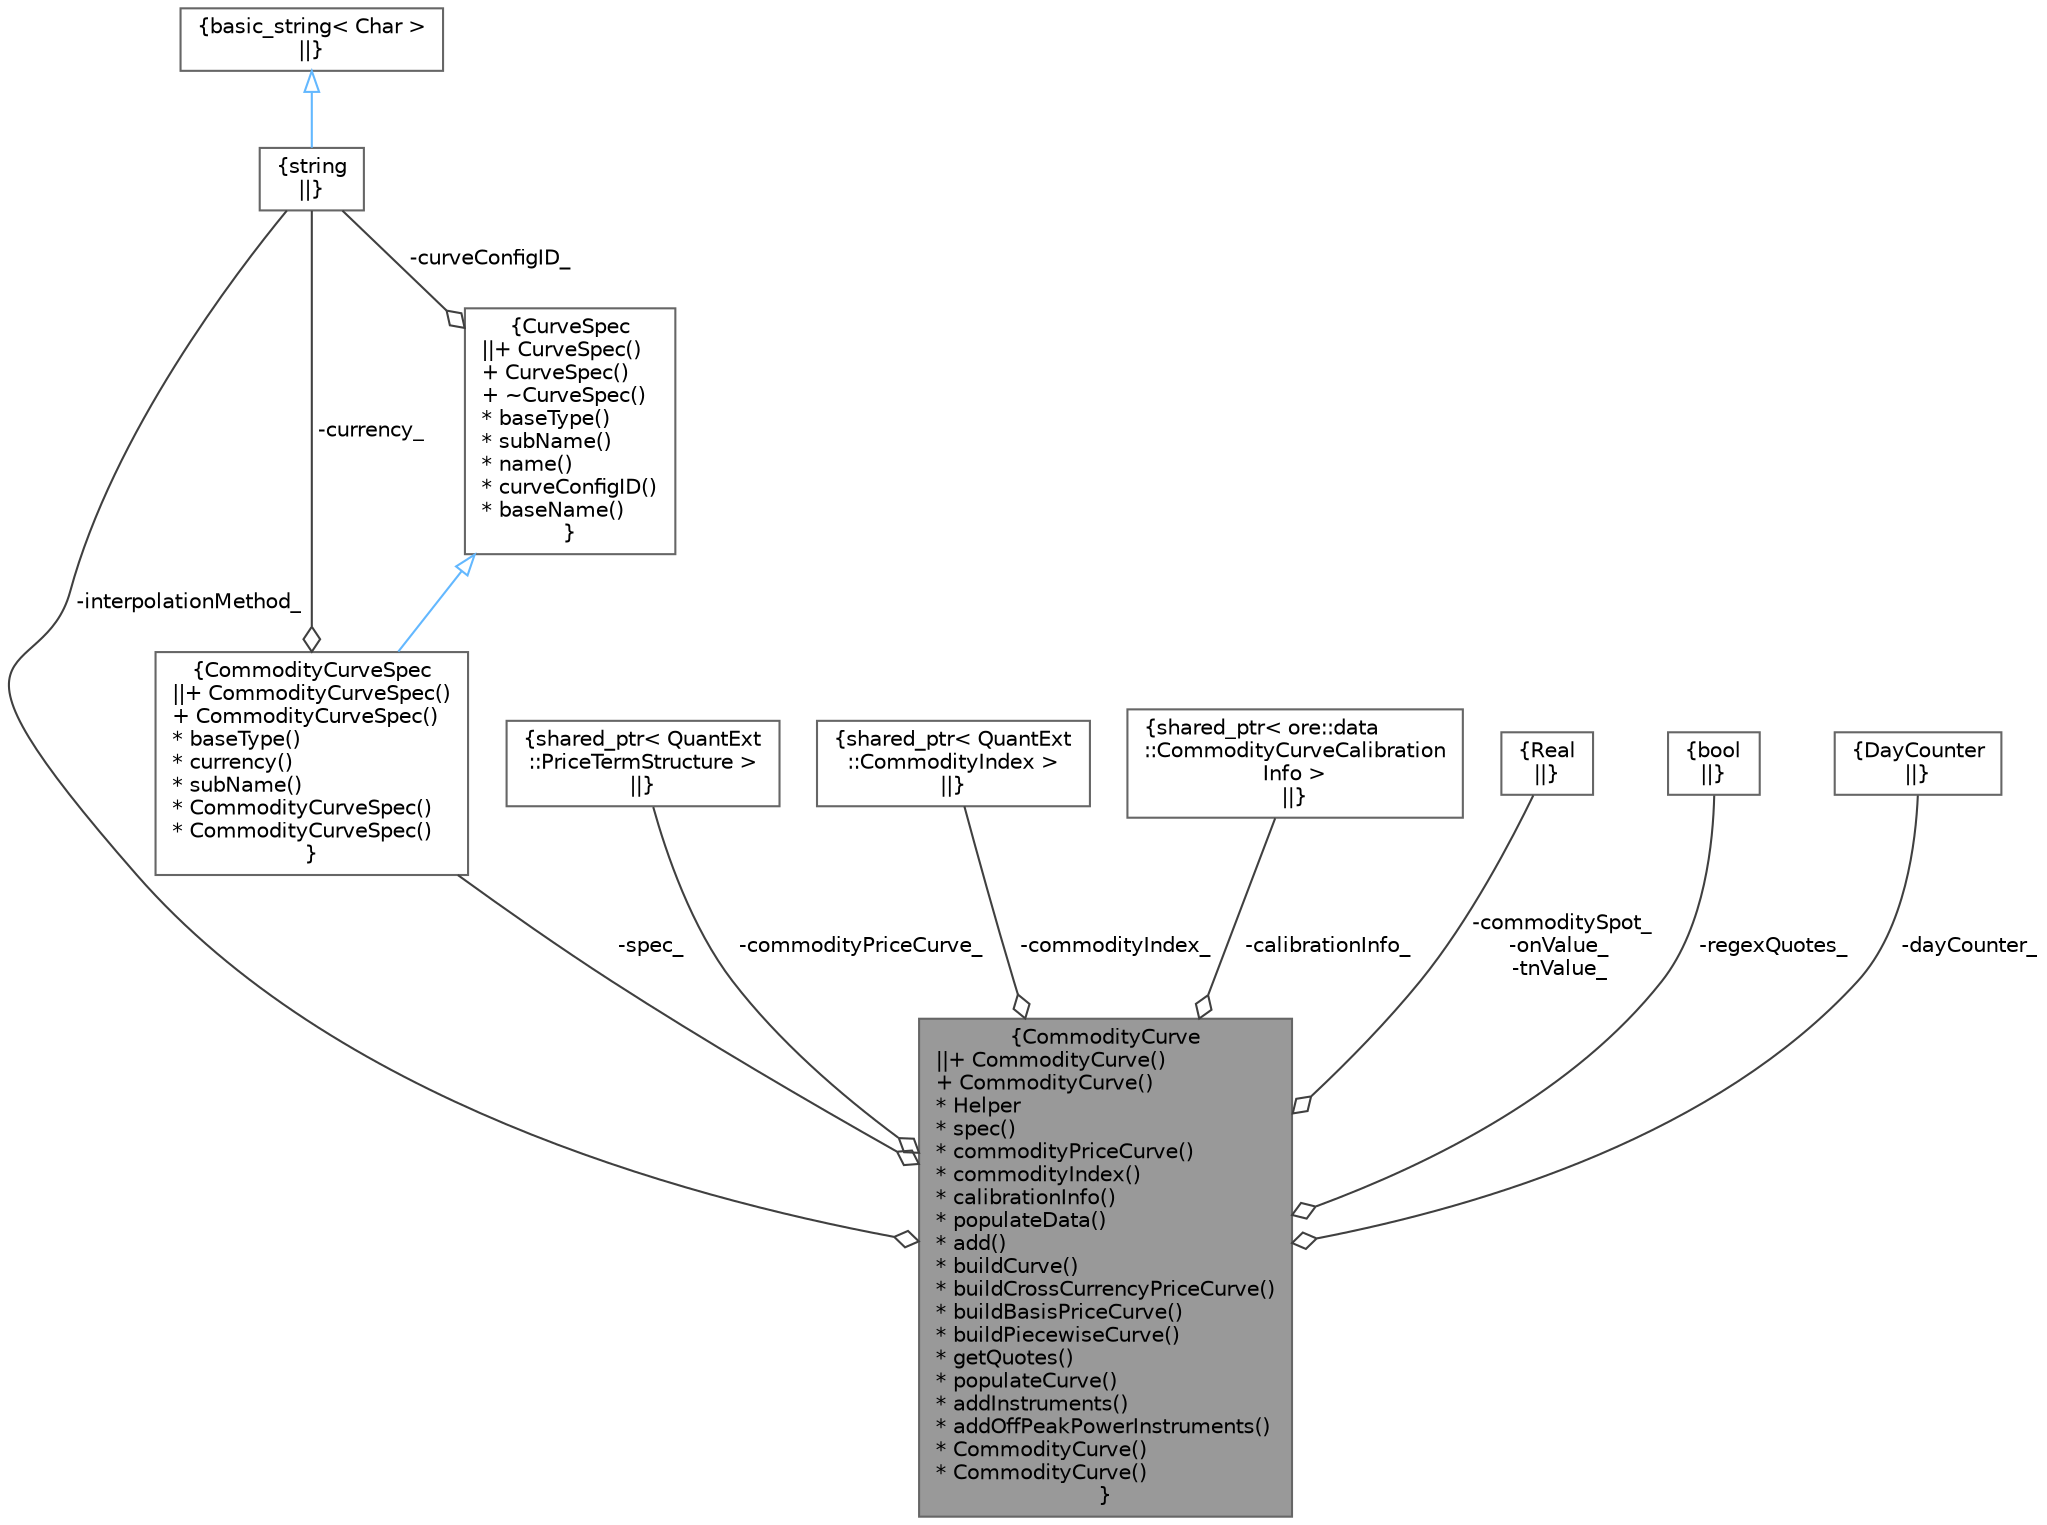 digraph "CommodityCurve"
{
 // INTERACTIVE_SVG=YES
 // LATEX_PDF_SIZE
  bgcolor="transparent";
  edge [fontname=Helvetica,fontsize=10,labelfontname=Helvetica,labelfontsize=10];
  node [fontname=Helvetica,fontsize=10,shape=box,height=0.2,width=0.4];
  Node1 [label="{CommodityCurve\n||+ CommodityCurve()\l+ CommodityCurve()\l* Helper\l* spec()\l* commodityPriceCurve()\l* commodityIndex()\l* calibrationInfo()\l* populateData()\l* add()\l* buildCurve()\l* buildCrossCurrencyPriceCurve()\l* buildBasisPriceCurve()\l* buildPiecewiseCurve()\l* getQuotes()\l* populateCurve()\l* addInstruments()\l* addOffPeakPowerInstruments()\l* CommodityCurve()\l* CommodityCurve()\l}",height=0.2,width=0.4,color="gray40", fillcolor="grey60", style="filled", fontcolor="black",tooltip=" "];
  Node2 -> Node1 [color="grey25",style="solid",label=" -spec_" ,arrowhead="odiamond"];
  Node2 [label="{CommodityCurveSpec\n||+ CommodityCurveSpec()\l+ CommodityCurveSpec()\l* baseType()\l* currency()\l* subName()\l* CommodityCurveSpec()\l* CommodityCurveSpec()\l}",height=0.2,width=0.4,color="gray40", fillcolor="white", style="filled",URL="$classore_1_1data_1_1_commodity_curve_spec.html",tooltip="Commodity curve description."];
  Node3 -> Node2 [dir="back",color="steelblue1",style="solid",arrowtail="onormal"];
  Node3 [label="{CurveSpec\n||+ CurveSpec()\l+ CurveSpec()\l+ ~CurveSpec()\l* baseType()\l* subName()\l* name()\l* curveConfigID()\l* baseName()\l}",height=0.2,width=0.4,color="gray40", fillcolor="white", style="filled",URL="$classore_1_1data_1_1_curve_spec.html",tooltip="Curve Specification."];
  Node4 -> Node3 [color="grey25",style="solid",label=" -curveConfigID_" ,arrowhead="odiamond"];
  Node4 [label="{string\n||}",height=0.2,width=0.4,color="gray40", fillcolor="white", style="filled",tooltip=" "];
  Node5 -> Node4 [dir="back",color="steelblue1",style="solid",arrowtail="onormal"];
  Node5 [label="{basic_string\< Char \>\n||}",height=0.2,width=0.4,color="gray40", fillcolor="white", style="filled",tooltip=" "];
  Node4 -> Node2 [color="grey25",style="solid",label=" -currency_" ,arrowhead="odiamond"];
  Node6 -> Node1 [color="grey25",style="solid",label=" -commodityPriceCurve_" ,arrowhead="odiamond"];
  Node6 [label="{shared_ptr\< QuantExt\l::PriceTermStructure \>\n||}",height=0.2,width=0.4,color="gray40", fillcolor="white", style="filled",tooltip=" "];
  Node7 -> Node1 [color="grey25",style="solid",label=" -commodityIndex_" ,arrowhead="odiamond"];
  Node7 [label="{shared_ptr\< QuantExt\l::CommodityIndex \>\n||}",height=0.2,width=0.4,color="gray40", fillcolor="white", style="filled",tooltip=" "];
  Node8 -> Node1 [color="grey25",style="solid",label=" -calibrationInfo_" ,arrowhead="odiamond"];
  Node8 [label="{shared_ptr\< ore::data\l::CommodityCurveCalibration\lInfo \>\n||}",height=0.2,width=0.4,color="gray40", fillcolor="white", style="filled",tooltip=" "];
  Node9 -> Node1 [color="grey25",style="solid",label=" -commoditySpot_\n-onValue_\n-tnValue_" ,arrowhead="odiamond"];
  Node9 [label="{Real\n||}",height=0.2,width=0.4,color="gray40", fillcolor="white", style="filled",tooltip=" "];
  Node10 -> Node1 [color="grey25",style="solid",label=" -regexQuotes_" ,arrowhead="odiamond"];
  Node10 [label="{bool\n||}",height=0.2,width=0.4,color="gray40", fillcolor="white", style="filled",URL="$classbool.html",tooltip=" "];
  Node4 -> Node1 [color="grey25",style="solid",label=" -interpolationMethod_" ,arrowhead="odiamond"];
  Node11 -> Node1 [color="grey25",style="solid",label=" -dayCounter_" ,arrowhead="odiamond"];
  Node11 [label="{DayCounter\n||}",height=0.2,width=0.4,color="gray40", fillcolor="white", style="filled",tooltip=" "];
}
